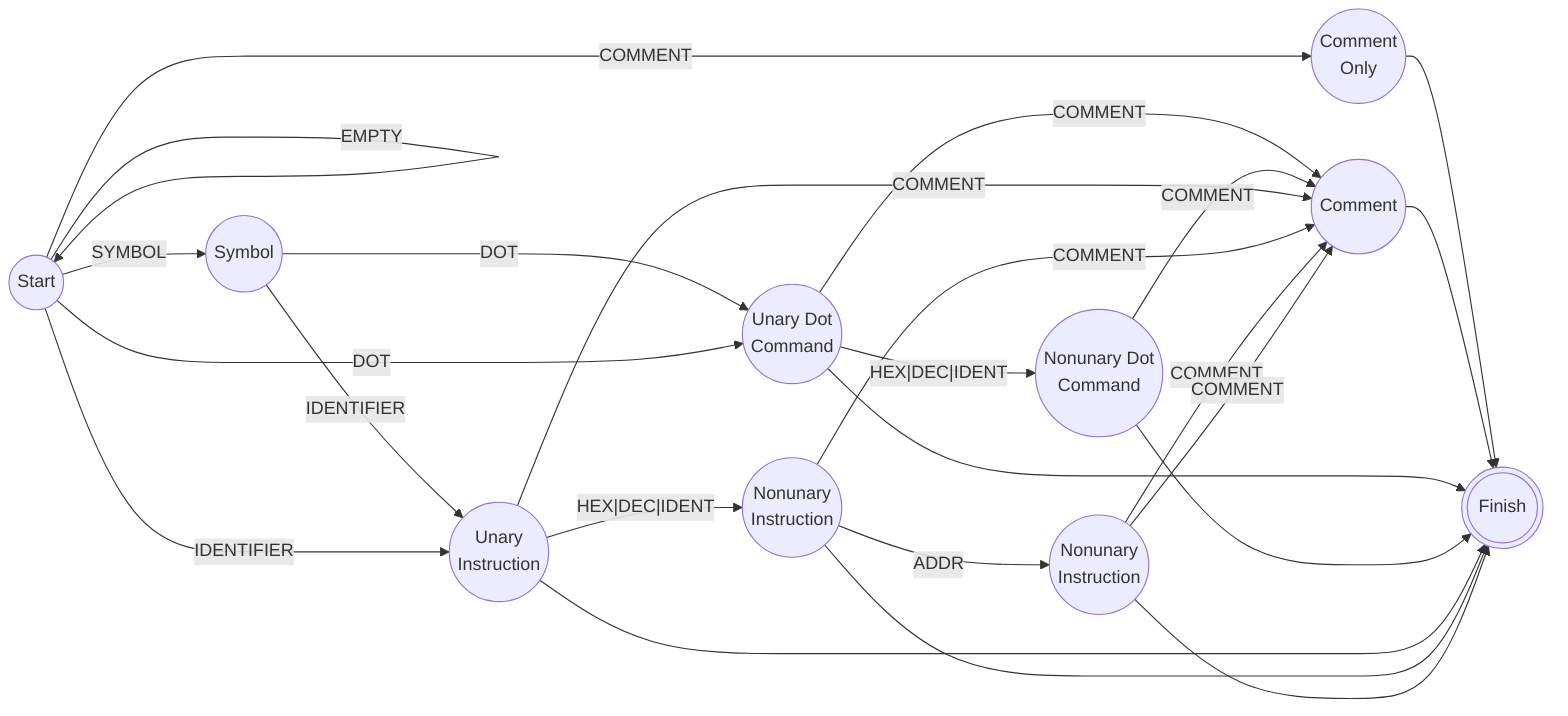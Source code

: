 flowchart LR
  PS_START((Start)) -->|EMPTY| PS_START
  PS_START -->|SYMBOL| PS_SYMBOL((Symbol))
  PS_START -->|COMMENT| PS_COMMENT_ONLY((Comment<br/>Only))
  PS_COMMENT_ONLY -->|\n| PS_FINISH(((Finish)))
  PS_COMMENT -->|\n| PS_FINISH
  PS_SYMBOL-->|DOT|PS_UNARY_DOT
  PS_SYMBOL-->|IDENTIFIER| PS_INTR
  PS_START -->|DOT| PS_UNARY_DOT((Unary Dot<br/>Command))
  PS_UNARY_DOT -->|"`HEX|DEC|IDENT`"| PS_DOT((Nonunary Dot<br/>Command))
  PS_UNARY_DOT -->|COMMENT|PS_COMMENT((Comment))
  PS_UNARY_DOT -->|\n| PS_FINISH
  PS_DOT -->|\n| PS_FINISH
  PS_DOT -->|COMMENT|PS_COMMENT((Comment))
  PS_START -->|IDENTIFIER| PS_INTR((Unary<br/>Instruction))
  PS_INTR -->|\n| PS_FINISH
  PS_INTR -->|COMMENT|PS_COMMENT((Comment))
  %% If BR-type
  PS_INTR --> |"`HEX|DEC|IDENT`"| PS_ARG((Nonunary<br/>Instruction))
  PS_ARG -->|ADDR| PS_ADDR((Nonunary<br>Instruction))
  PS_ARG -->|\n| PS_FINISH
  PS_ARG -->|COMMENT|PS_COMMENT((Comment))
  %% If non-BR-type
  PS_ADDR -->|COMMENT|PS_COMMENT
  PS_ADDR -->|\n| PS_FINISH
  PS_ADDR -->|COMMENT|PS_COMMENT((Comment))